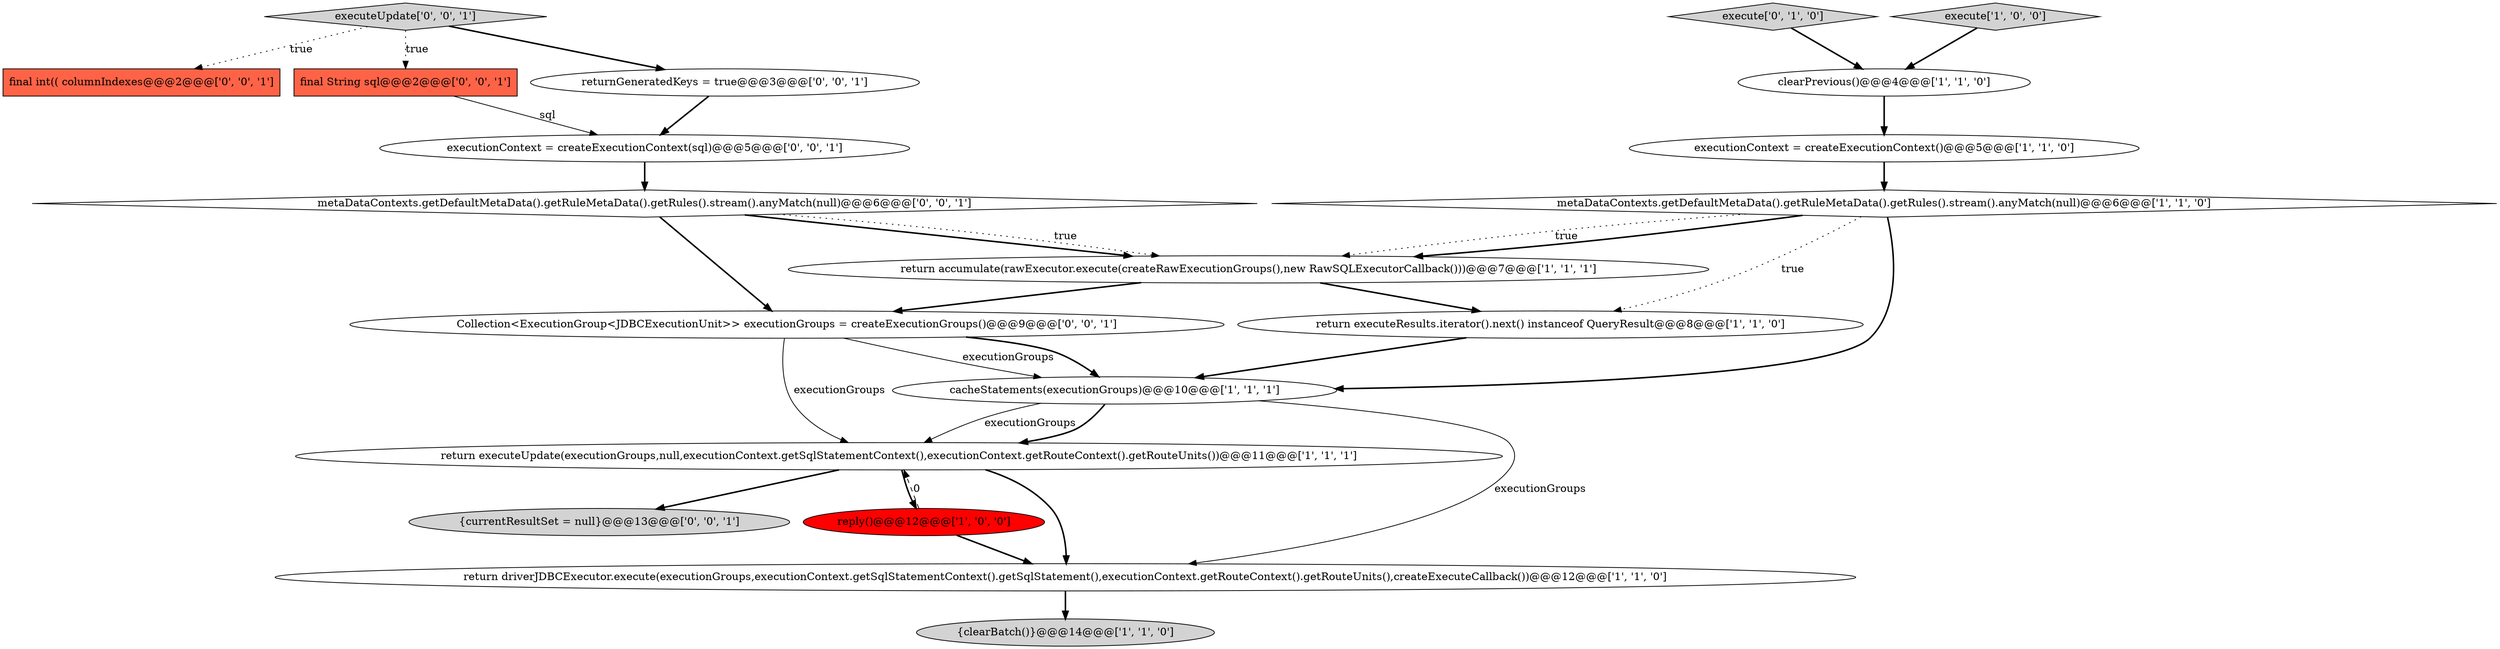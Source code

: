 digraph {
3 [style = filled, label = "clearPrevious()@@@4@@@['1', '1', '0']", fillcolor = white, shape = ellipse image = "AAA0AAABBB1BBB"];
18 [style = filled, label = "final int(( columnIndexes@@@2@@@['0', '0', '1']", fillcolor = tomato, shape = box image = "AAA0AAABBB3BBB"];
12 [style = filled, label = "Collection<ExecutionGroup<JDBCExecutionUnit>> executionGroups = createExecutionGroups()@@@9@@@['0', '0', '1']", fillcolor = white, shape = ellipse image = "AAA0AAABBB3BBB"];
2 [style = filled, label = "metaDataContexts.getDefaultMetaData().getRuleMetaData().getRules().stream().anyMatch(null)@@@6@@@['1', '1', '0']", fillcolor = white, shape = diamond image = "AAA0AAABBB1BBB"];
19 [style = filled, label = "executionContext = createExecutionContext(sql)@@@5@@@['0', '0', '1']", fillcolor = white, shape = ellipse image = "AAA0AAABBB3BBB"];
10 [style = filled, label = "return executeResults.iterator().next() instanceof QueryResult@@@8@@@['1', '1', '0']", fillcolor = white, shape = ellipse image = "AAA0AAABBB1BBB"];
15 [style = filled, label = "{currentResultSet = null}@@@13@@@['0', '0', '1']", fillcolor = lightgray, shape = ellipse image = "AAA0AAABBB3BBB"];
16 [style = filled, label = "executeUpdate['0', '0', '1']", fillcolor = lightgray, shape = diamond image = "AAA0AAABBB3BBB"];
11 [style = filled, label = "execute['0', '1', '0']", fillcolor = lightgray, shape = diamond image = "AAA0AAABBB2BBB"];
6 [style = filled, label = "return executeUpdate(executionGroups,null,executionContext.getSqlStatementContext(),executionContext.getRouteContext().getRouteUnits())@@@11@@@['1', '1', '1']", fillcolor = white, shape = ellipse image = "AAA0AAABBB1BBB"];
5 [style = filled, label = "return accumulate(rawExecutor.execute(createRawExecutionGroups(),new RawSQLExecutorCallback()))@@@7@@@['1', '1', '1']", fillcolor = white, shape = ellipse image = "AAA0AAABBB1BBB"];
1 [style = filled, label = "cacheStatements(executionGroups)@@@10@@@['1', '1', '1']", fillcolor = white, shape = ellipse image = "AAA0AAABBB1BBB"];
17 [style = filled, label = "metaDataContexts.getDefaultMetaData().getRuleMetaData().getRules().stream().anyMatch(null)@@@6@@@['0', '0', '1']", fillcolor = white, shape = diamond image = "AAA0AAABBB3BBB"];
0 [style = filled, label = "reply()@@@12@@@['1', '0', '0']", fillcolor = red, shape = ellipse image = "AAA1AAABBB1BBB"];
8 [style = filled, label = "return driverJDBCExecutor.execute(executionGroups,executionContext.getSqlStatementContext().getSqlStatement(),executionContext.getRouteContext().getRouteUnits(),createExecuteCallback())@@@12@@@['1', '1', '0']", fillcolor = white, shape = ellipse image = "AAA0AAABBB1BBB"];
9 [style = filled, label = "execute['1', '0', '0']", fillcolor = lightgray, shape = diamond image = "AAA0AAABBB1BBB"];
13 [style = filled, label = "final String sql@@@2@@@['0', '0', '1']", fillcolor = tomato, shape = box image = "AAA0AAABBB3BBB"];
7 [style = filled, label = "executionContext = createExecutionContext()@@@5@@@['1', '1', '0']", fillcolor = white, shape = ellipse image = "AAA0AAABBB1BBB"];
14 [style = filled, label = "returnGeneratedKeys = true@@@3@@@['0', '0', '1']", fillcolor = white, shape = ellipse image = "AAA0AAABBB3BBB"];
4 [style = filled, label = "{clearBatch()}@@@14@@@['1', '1', '0']", fillcolor = lightgray, shape = ellipse image = "AAA0AAABBB1BBB"];
2->10 [style = dotted, label="true"];
5->10 [style = bold, label=""];
17->5 [style = bold, label=""];
12->6 [style = solid, label="executionGroups"];
16->13 [style = dotted, label="true"];
2->1 [style = bold, label=""];
0->6 [style = dashed, label="0"];
14->19 [style = bold, label=""];
6->0 [style = bold, label=""];
19->17 [style = bold, label=""];
12->1 [style = solid, label="executionGroups"];
12->1 [style = bold, label=""];
1->6 [style = solid, label="executionGroups"];
6->15 [style = bold, label=""];
17->12 [style = bold, label=""];
1->6 [style = bold, label=""];
3->7 [style = bold, label=""];
11->3 [style = bold, label=""];
5->12 [style = bold, label=""];
7->2 [style = bold, label=""];
6->8 [style = bold, label=""];
0->8 [style = bold, label=""];
9->3 [style = bold, label=""];
16->14 [style = bold, label=""];
8->4 [style = bold, label=""];
1->8 [style = solid, label="executionGroups"];
2->5 [style = dotted, label="true"];
13->19 [style = solid, label="sql"];
10->1 [style = bold, label=""];
2->5 [style = bold, label=""];
17->5 [style = dotted, label="true"];
16->18 [style = dotted, label="true"];
}
